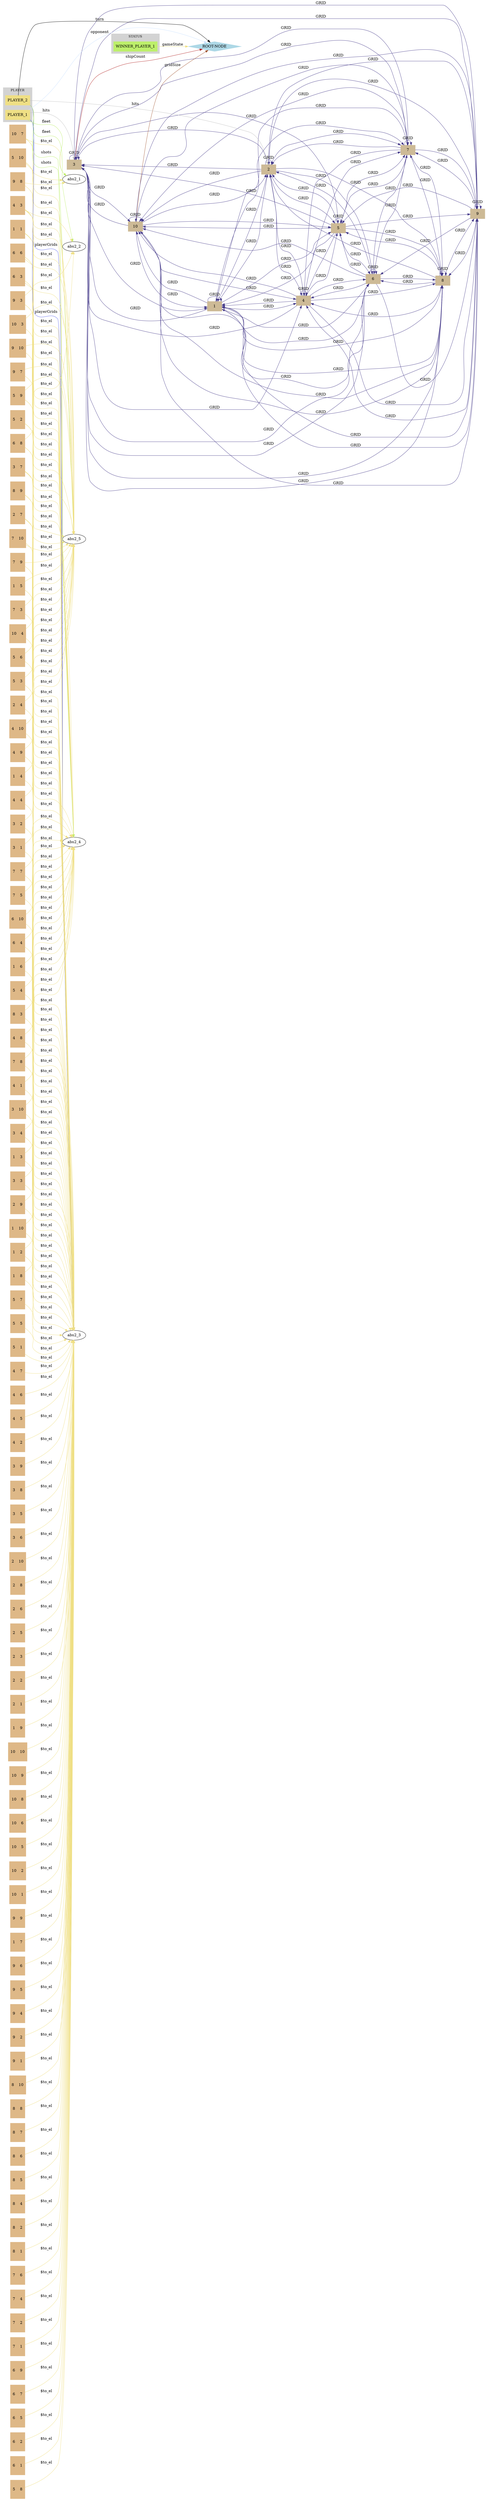 digraph state {
 graph [fontsize=12]
rankdir=LR;
"3" -> "ROOT-NODE" [label = "shipCount", color = "firebrick"];
"10" -> "ROOT-NODE" [label = "gridSize", color = "sienna"];
"10" -> "10" [label = "GRID", color = "SlateBlue4"];
"10" -> "9" [label = "GRID", color = "SlateBlue4"];
"10" -> "8" [label = "GRID", color = "SlateBlue4"];
"10" -> "7" [label = "GRID", color = "SlateBlue4"];
"10" -> "6" [label = "GRID", color = "SlateBlue4"];
"10" -> "5" [label = "GRID", color = "SlateBlue4"];
"10" -> "4" [label = "GRID", color = "SlateBlue4"];
"10" -> "3" [label = "GRID", color = "SlateBlue4"];
"10" -> "2" [label = "GRID", color = "SlateBlue4"];
"10" -> "1" [label = "GRID", color = "SlateBlue4"];
"9" -> "10" [label = "GRID", color = "SlateBlue4"];
"9" -> "9" [label = "GRID", color = "SlateBlue4"];
"9" -> "8" [label = "GRID", color = "SlateBlue4"];
"9" -> "7" [label = "GRID", color = "SlateBlue4"];
"9" -> "6" [label = "GRID", color = "SlateBlue4"];
"9" -> "5" [label = "GRID", color = "SlateBlue4"];
"9" -> "4" [label = "GRID", color = "SlateBlue4"];
"9" -> "3" [label = "GRID", color = "SlateBlue4"];
"9" -> "2" [label = "GRID", color = "SlateBlue4"];
"9" -> "1" [label = "GRID", color = "SlateBlue4"];
"8" -> "10" [label = "GRID", color = "SlateBlue4"];
"8" -> "9" [label = "GRID", color = "SlateBlue4"];
"8" -> "8" [label = "GRID", color = "SlateBlue4"];
"8" -> "7" [label = "GRID", color = "SlateBlue4"];
"8" -> "6" [label = "GRID", color = "SlateBlue4"];
"8" -> "5" [label = "GRID", color = "SlateBlue4"];
"8" -> "4" [label = "GRID", color = "SlateBlue4"];
"8" -> "3" [label = "GRID", color = "SlateBlue4"];
"8" -> "2" [label = "GRID", color = "SlateBlue4"];
"8" -> "1" [label = "GRID", color = "SlateBlue4"];
"7" -> "10" [label = "GRID", color = "SlateBlue4"];
"7" -> "9" [label = "GRID", color = "SlateBlue4"];
"7" -> "8" [label = "GRID", color = "SlateBlue4"];
"7" -> "7" [label = "GRID", color = "SlateBlue4"];
"7" -> "6" [label = "GRID", color = "SlateBlue4"];
"7" -> "5" [label = "GRID", color = "SlateBlue4"];
"7" -> "4" [label = "GRID", color = "SlateBlue4"];
"7" -> "3" [label = "GRID", color = "SlateBlue4"];
"7" -> "2" [label = "GRID", color = "SlateBlue4"];
"7" -> "1" [label = "GRID", color = "SlateBlue4"];
"6" -> "10" [label = "GRID", color = "SlateBlue4"];
"6" -> "9" [label = "GRID", color = "SlateBlue4"];
"6" -> "8" [label = "GRID", color = "SlateBlue4"];
"6" -> "7" [label = "GRID", color = "SlateBlue4"];
"6" -> "6" [label = "GRID", color = "SlateBlue4"];
"6" -> "5" [label = "GRID", color = "SlateBlue4"];
"6" -> "4" [label = "GRID", color = "SlateBlue4"];
"6" -> "3" [label = "GRID", color = "SlateBlue4"];
"6" -> "2" [label = "GRID", color = "SlateBlue4"];
"6" -> "1" [label = "GRID", color = "SlateBlue4"];
"5" -> "10" [label = "GRID", color = "SlateBlue4"];
"5" -> "9" [label = "GRID", color = "SlateBlue4"];
"5" -> "8" [label = "GRID", color = "SlateBlue4"];
"5" -> "7" [label = "GRID", color = "SlateBlue4"];
"5" -> "6" [label = "GRID", color = "SlateBlue4"];
"5" -> "5" [label = "GRID", color = "SlateBlue4"];
"5" -> "4" [label = "GRID", color = "SlateBlue4"];
"5" -> "3" [label = "GRID", color = "SlateBlue4"];
"5" -> "2" [label = "GRID", color = "SlateBlue4"];
"5" -> "1" [label = "GRID", color = "SlateBlue4"];
"4" -> "10" [label = "GRID", color = "SlateBlue4"];
"4" -> "9" [label = "GRID", color = "SlateBlue4"];
"4" -> "8" [label = "GRID", color = "SlateBlue4"];
"4" -> "7" [label = "GRID", color = "SlateBlue4"];
"4" -> "6" [label = "GRID", color = "SlateBlue4"];
"4" -> "5" [label = "GRID", color = "SlateBlue4"];
"4" -> "4" [label = "GRID", color = "SlateBlue4"];
"4" -> "3" [label = "GRID", color = "SlateBlue4"];
"4" -> "2" [label = "GRID", color = "SlateBlue4"];
"4" -> "1" [label = "GRID", color = "SlateBlue4"];
"3" -> "10" [label = "GRID", color = "SlateBlue4"];
"3" -> "9" [label = "GRID", color = "SlateBlue4"];
"3" -> "8" [label = "GRID", color = "SlateBlue4"];
"3" -> "7" [label = "GRID", color = "SlateBlue4"];
"3" -> "6" [label = "GRID", color = "SlateBlue4"];
"3" -> "5" [label = "GRID", color = "SlateBlue4"];
"3" -> "4" [label = "GRID", color = "SlateBlue4"];
"3" -> "3" [label = "GRID", color = "SlateBlue4"];
"3" -> "2" [label = "GRID", color = "SlateBlue4"];
"3" -> "1" [label = "GRID", color = "SlateBlue4"];
"2" -> "10" [label = "GRID", color = "SlateBlue4"];
"2" -> "9" [label = "GRID", color = "SlateBlue4"];
"2" -> "8" [label = "GRID", color = "SlateBlue4"];
"2" -> "7" [label = "GRID", color = "SlateBlue4"];
"2" -> "6" [label = "GRID", color = "SlateBlue4"];
"2" -> "5" [label = "GRID", color = "SlateBlue4"];
"2" -> "4" [label = "GRID", color = "SlateBlue4"];
"2" -> "3" [label = "GRID", color = "SlateBlue4"];
"2" -> "2" [label = "GRID", color = "SlateBlue4"];
"2" -> "1" [label = "GRID", color = "SlateBlue4"];
"1" -> "10" [label = "GRID", color = "SlateBlue4"];
"1" -> "9" [label = "GRID", color = "SlateBlue4"];
"1" -> "8" [label = "GRID", color = "SlateBlue4"];
"1" -> "7" [label = "GRID", color = "SlateBlue4"];
"1" -> "6" [label = "GRID", color = "SlateBlue4"];
"1" -> "5" [label = "GRID", color = "SlateBlue4"];
"1" -> "4" [label = "GRID", color = "SlateBlue4"];
"1" -> "3" [label = "GRID", color = "SlateBlue4"];
"1" -> "2" [label = "GRID", color = "SlateBlue4"];
"1" -> "1" [label = "GRID", color = "SlateBlue4"];
"PLAYER_2" -> "ROOT-NODE" [label = "turn", color = "black"];
"(10\|-\>7)" -> "abs2_5" [label = "$to_el", color = "#efdf84"];
"(10\|-\>4)" -> "abs2_5" [label = "$to_el", color = "#efdf84"];
"(10\|-\>3)" -> "abs2_5" [label = "$to_el", color = "#efdf84"];
"(9\|-\>10)" -> "abs2_5" [label = "$to_el", color = "#efdf84"];
"(9\|-\>7)" -> "abs2_5" [label = "$to_el", color = "#efdf84"];
"(8\|-\>9)" -> "abs2_5" [label = "$to_el", color = "#efdf84"];
"(7\|-\>10)" -> "abs2_5" [label = "$to_el", color = "#efdf84"];
"(7\|-\>9)" -> "abs2_5" [label = "$to_el", color = "#efdf84"];
"(7\|-\>3)" -> "abs2_5" [label = "$to_el", color = "#efdf84"];
"(6\|-\>6)" -> "abs2_5" [label = "$to_el", color = "#efdf84"];
"(6\|-\>3)" -> "abs2_5" [label = "$to_el", color = "#efdf84"];
"(5\|-\>10)" -> "abs2_5" [label = "$to_el", color = "#efdf84"];
"(5\|-\>9)" -> "abs2_5" [label = "$to_el", color = "#efdf84"];
"(5\|-\>6)" -> "abs2_5" [label = "$to_el", color = "#efdf84"];
"(5\|-\>3)" -> "abs2_5" [label = "$to_el", color = "#efdf84"];
"(5\|-\>2)" -> "abs2_5" [label = "$to_el", color = "#efdf84"];
"(4\|-\>10)" -> "abs2_5" [label = "$to_el", color = "#efdf84"];
"(4\|-\>9)" -> "abs2_5" [label = "$to_el", color = "#efdf84"];
"(4\|-\>4)" -> "abs2_5" [label = "$to_el", color = "#efdf84"];
"(4\|-\>3)" -> "abs2_5" [label = "$to_el", color = "#efdf84"];
"(3\|-\>7)" -> "abs2_5" [label = "$to_el", color = "#efdf84"];
"(3\|-\>2)" -> "abs2_5" [label = "$to_el", color = "#efdf84"];
"(3\|-\>1)" -> "abs2_5" [label = "$to_el", color = "#efdf84"];
"(2\|-\>7)" -> "abs2_5" [label = "$to_el", color = "#efdf84"];
"(2\|-\>4)" -> "abs2_5" [label = "$to_el", color = "#efdf84"];
"(1\|-\>5)" -> "abs2_5" [label = "$to_el", color = "#efdf84"];
"(1\|-\>4)" -> "abs2_5" [label = "$to_el", color = "#efdf84"];
"(1\|-\>1)" -> "abs2_5" [label = "$to_el", color = "#efdf84"];
"PLAYER_2" -> "abs2_5" [label = "shots", color = "#bdef6b"];
"(9\|-\>3)" -> "abs2_4" [label = "$to_el", color = "#efdf84"];
"(8\|-\>3)" -> "abs2_4" [label = "$to_el", color = "#efdf84"];
"(7\|-\>8)" -> "abs2_4" [label = "$to_el", color = "#efdf84"];
"(7\|-\>7)" -> "abs2_4" [label = "$to_el", color = "#efdf84"];
"(7\|-\>5)" -> "abs2_4" [label = "$to_el", color = "#efdf84"];
"(6\|-\>10)" -> "abs2_4" [label = "$to_el", color = "#efdf84"];
"(6\|-\>8)" -> "abs2_4" [label = "$to_el", color = "#efdf84"];
"(6\|-\>6)" -> "abs2_4" [label = "$to_el", color = "#efdf84"];
"(6\|-\>4)" -> "abs2_4" [label = "$to_el", color = "#efdf84"];
"(6\|-\>3)" -> "abs2_4" [label = "$to_el", color = "#efdf84"];
"(5\|-\>9)" -> "abs2_4" [label = "$to_el", color = "#efdf84"];
"(5\|-\>4)" -> "abs2_4" [label = "$to_el", color = "#efdf84"];
"(5\|-\>2)" -> "abs2_4" [label = "$to_el", color = "#efdf84"];
"(4\|-\>8)" -> "abs2_4" [label = "$to_el", color = "#efdf84"];
"(4\|-\>3)" -> "abs2_4" [label = "$to_el", color = "#efdf84"];
"(4\|-\>1)" -> "abs2_4" [label = "$to_el", color = "#efdf84"];
"(3\|-\>10)" -> "abs2_4" [label = "$to_el", color = "#efdf84"];
"(3\|-\>7)" -> "abs2_4" [label = "$to_el", color = "#efdf84"];
"(3\|-\>4)" -> "abs2_4" [label = "$to_el", color = "#efdf84"];
"(3\|-\>3)" -> "abs2_4" [label = "$to_el", color = "#efdf84"];
"(2\|-\>9)" -> "abs2_4" [label = "$to_el", color = "#efdf84"];
"(2\|-\>7)" -> "abs2_4" [label = "$to_el", color = "#efdf84"];
"(1\|-\>10)" -> "abs2_4" [label = "$to_el", color = "#efdf84"];
"(1\|-\>8)" -> "abs2_4" [label = "$to_el", color = "#efdf84"];
"(1\|-\>6)" -> "abs2_4" [label = "$to_el", color = "#efdf84"];
"(1\|-\>5)" -> "abs2_4" [label = "$to_el", color = "#efdf84"];
"(1\|-\>3)" -> "abs2_4" [label = "$to_el", color = "#efdf84"];
"(1\|-\>2)" -> "abs2_4" [label = "$to_el", color = "#efdf84"];
"(1\|-\>1)" -> "abs2_4" [label = "$to_el", color = "#efdf84"];
"PLAYER_1" -> "abs2_4" [label = "shots", color = "#bdef6b"];
"PLAYER_2" -> "abs2_3" [label = "playerGrids", color = "#5863ee"];
"(10\|-\>10)" -> "abs2_3" [label = "$to_el", color = "#efdf84"];
"(10\|-\>9)" -> "abs2_3" [label = "$to_el", color = "#efdf84"];
"(10\|-\>8)" -> "abs2_3" [label = "$to_el", color = "#efdf84"];
"(10\|-\>7)" -> "abs2_3" [label = "$to_el", color = "#efdf84"];
"(10\|-\>6)" -> "abs2_3" [label = "$to_el", color = "#efdf84"];
"(10\|-\>5)" -> "abs2_3" [label = "$to_el", color = "#efdf84"];
"(10\|-\>4)" -> "abs2_3" [label = "$to_el", color = "#efdf84"];
"(10\|-\>3)" -> "abs2_3" [label = "$to_el", color = "#efdf84"];
"(10\|-\>2)" -> "abs2_3" [label = "$to_el", color = "#efdf84"];
"(10\|-\>1)" -> "abs2_3" [label = "$to_el", color = "#efdf84"];
"(9\|-\>10)" -> "abs2_3" [label = "$to_el", color = "#efdf84"];
"(9\|-\>9)" -> "abs2_3" [label = "$to_el", color = "#efdf84"];
"(9\|-\>8)" -> "abs2_3" [label = "$to_el", color = "#efdf84"];
"(9\|-\>7)" -> "abs2_3" [label = "$to_el", color = "#efdf84"];
"(9\|-\>6)" -> "abs2_3" [label = "$to_el", color = "#efdf84"];
"(9\|-\>5)" -> "abs2_3" [label = "$to_el", color = "#efdf84"];
"(9\|-\>4)" -> "abs2_3" [label = "$to_el", color = "#efdf84"];
"(9\|-\>3)" -> "abs2_3" [label = "$to_el", color = "#efdf84"];
"(9\|-\>2)" -> "abs2_3" [label = "$to_el", color = "#efdf84"];
"(9\|-\>1)" -> "abs2_3" [label = "$to_el", color = "#efdf84"];
"(8\|-\>10)" -> "abs2_3" [label = "$to_el", color = "#efdf84"];
"(8\|-\>9)" -> "abs2_3" [label = "$to_el", color = "#efdf84"];
"(8\|-\>8)" -> "abs2_3" [label = "$to_el", color = "#efdf84"];
"(8\|-\>7)" -> "abs2_3" [label = "$to_el", color = "#efdf84"];
"(8\|-\>6)" -> "abs2_3" [label = "$to_el", color = "#efdf84"];
"(8\|-\>5)" -> "abs2_3" [label = "$to_el", color = "#efdf84"];
"(8\|-\>4)" -> "abs2_3" [label = "$to_el", color = "#efdf84"];
"(8\|-\>3)" -> "abs2_3" [label = "$to_el", color = "#efdf84"];
"(8\|-\>2)" -> "abs2_3" [label = "$to_el", color = "#efdf84"];
"(8\|-\>1)" -> "abs2_3" [label = "$to_el", color = "#efdf84"];
"(7\|-\>10)" -> "abs2_3" [label = "$to_el", color = "#efdf84"];
"(7\|-\>9)" -> "abs2_3" [label = "$to_el", color = "#efdf84"];
"(7\|-\>8)" -> "abs2_3" [label = "$to_el", color = "#efdf84"];
"(7\|-\>7)" -> "abs2_3" [label = "$to_el", color = "#efdf84"];
"(7\|-\>6)" -> "abs2_3" [label = "$to_el", color = "#efdf84"];
"(7\|-\>5)" -> "abs2_3" [label = "$to_el", color = "#efdf84"];
"(7\|-\>4)" -> "abs2_3" [label = "$to_el", color = "#efdf84"];
"(7\|-\>3)" -> "abs2_3" [label = "$to_el", color = "#efdf84"];
"(7\|-\>2)" -> "abs2_3" [label = "$to_el", color = "#efdf84"];
"(7\|-\>1)" -> "abs2_3" [label = "$to_el", color = "#efdf84"];
"(6\|-\>10)" -> "abs2_3" [label = "$to_el", color = "#efdf84"];
"(6\|-\>9)" -> "abs2_3" [label = "$to_el", color = "#efdf84"];
"(6\|-\>8)" -> "abs2_3" [label = "$to_el", color = "#efdf84"];
"(6\|-\>7)" -> "abs2_3" [label = "$to_el", color = "#efdf84"];
"(6\|-\>6)" -> "abs2_3" [label = "$to_el", color = "#efdf84"];
"(6\|-\>5)" -> "abs2_3" [label = "$to_el", color = "#efdf84"];
"(6\|-\>4)" -> "abs2_3" [label = "$to_el", color = "#efdf84"];
"(6\|-\>3)" -> "abs2_3" [label = "$to_el", color = "#efdf84"];
"(6\|-\>2)" -> "abs2_3" [label = "$to_el", color = "#efdf84"];
"(6\|-\>1)" -> "abs2_3" [label = "$to_el", color = "#efdf84"];
"(5\|-\>10)" -> "abs2_3" [label = "$to_el", color = "#efdf84"];
"(5\|-\>9)" -> "abs2_3" [label = "$to_el", color = "#efdf84"];
"(5\|-\>8)" -> "abs2_3" [label = "$to_el", color = "#efdf84"];
"(5\|-\>7)" -> "abs2_3" [label = "$to_el", color = "#efdf84"];
"(5\|-\>6)" -> "abs2_3" [label = "$to_el", color = "#efdf84"];
"(5\|-\>5)" -> "abs2_3" [label = "$to_el", color = "#efdf84"];
"(5\|-\>4)" -> "abs2_3" [label = "$to_el", color = "#efdf84"];
"(5\|-\>3)" -> "abs2_3" [label = "$to_el", color = "#efdf84"];
"(5\|-\>2)" -> "abs2_3" [label = "$to_el", color = "#efdf84"];
"(5\|-\>1)" -> "abs2_3" [label = "$to_el", color = "#efdf84"];
"(4\|-\>10)" -> "abs2_3" [label = "$to_el", color = "#efdf84"];
"(4\|-\>9)" -> "abs2_3" [label = "$to_el", color = "#efdf84"];
"(4\|-\>8)" -> "abs2_3" [label = "$to_el", color = "#efdf84"];
"(4\|-\>7)" -> "abs2_3" [label = "$to_el", color = "#efdf84"];
"(4\|-\>6)" -> "abs2_3" [label = "$to_el", color = "#efdf84"];
"(4\|-\>5)" -> "abs2_3" [label = "$to_el", color = "#efdf84"];
"(4\|-\>4)" -> "abs2_3" [label = "$to_el", color = "#efdf84"];
"(4\|-\>3)" -> "abs2_3" [label = "$to_el", color = "#efdf84"];
"(4\|-\>2)" -> "abs2_3" [label = "$to_el", color = "#efdf84"];
"(4\|-\>1)" -> "abs2_3" [label = "$to_el", color = "#efdf84"];
"(3\|-\>10)" -> "abs2_3" [label = "$to_el", color = "#efdf84"];
"(3\|-\>9)" -> "abs2_3" [label = "$to_el", color = "#efdf84"];
"(3\|-\>8)" -> "abs2_3" [label = "$to_el", color = "#efdf84"];
"(3\|-\>7)" -> "abs2_3" [label = "$to_el", color = "#efdf84"];
"(3\|-\>6)" -> "abs2_3" [label = "$to_el", color = "#efdf84"];
"(3\|-\>5)" -> "abs2_3" [label = "$to_el", color = "#efdf84"];
"(3\|-\>4)" -> "abs2_3" [label = "$to_el", color = "#efdf84"];
"(3\|-\>3)" -> "abs2_3" [label = "$to_el", color = "#efdf84"];
"(3\|-\>2)" -> "abs2_3" [label = "$to_el", color = "#efdf84"];
"(3\|-\>1)" -> "abs2_3" [label = "$to_el", color = "#efdf84"];
"(2\|-\>10)" -> "abs2_3" [label = "$to_el", color = "#efdf84"];
"(2\|-\>9)" -> "abs2_3" [label = "$to_el", color = "#efdf84"];
"(2\|-\>8)" -> "abs2_3" [label = "$to_el", color = "#efdf84"];
"(2\|-\>7)" -> "abs2_3" [label = "$to_el", color = "#efdf84"];
"(2\|-\>6)" -> "abs2_3" [label = "$to_el", color = "#efdf84"];
"(2\|-\>5)" -> "abs2_3" [label = "$to_el", color = "#efdf84"];
"(2\|-\>4)" -> "abs2_3" [label = "$to_el", color = "#efdf84"];
"(2\|-\>3)" -> "abs2_3" [label = "$to_el", color = "#efdf84"];
"(2\|-\>2)" -> "abs2_3" [label = "$to_el", color = "#efdf84"];
"(2\|-\>1)" -> "abs2_3" [label = "$to_el", color = "#efdf84"];
"(1\|-\>10)" -> "abs2_3" [label = "$to_el", color = "#efdf84"];
"(1\|-\>9)" -> "abs2_3" [label = "$to_el", color = "#efdf84"];
"(1\|-\>8)" -> "abs2_3" [label = "$to_el", color = "#efdf84"];
"(1\|-\>7)" -> "abs2_3" [label = "$to_el", color = "#efdf84"];
"(1\|-\>6)" -> "abs2_3" [label = "$to_el", color = "#efdf84"];
"(1\|-\>5)" -> "abs2_3" [label = "$to_el", color = "#efdf84"];
"(1\|-\>4)" -> "abs2_3" [label = "$to_el", color = "#efdf84"];
"(1\|-\>3)" -> "abs2_3" [label = "$to_el", color = "#efdf84"];
"(1\|-\>2)" -> "abs2_3" [label = "$to_el", color = "#efdf84"];
"(1\|-\>1)" -> "abs2_3" [label = "$to_el", color = "#efdf84"];
"PLAYER_1" -> "abs2_3" [label = "playerGrids", color = "#5863ee"];
"PLAYER_1" -> "ROOT-NODE" [label = "opponent", color = "LightSteelBlue1"];
"PLAYER_2" -> "2" [label = "hits", color = "gray"];
"PLAYER_1" -> "3" [label = "hits", color = "gray"];
"WINNER_PLAYER_1" -> "ROOT-NODE" [label = "gameState", color = "#efdf84"];
"(9\|-\>3)" -> "abs2_2" [label = "$to_el", color = "#efdf84"];
"(6\|-\>8)" -> "abs2_2" [label = "$to_el", color = "#efdf84"];
"(4\|-\>3)" -> "abs2_2" [label = "$to_el", color = "#efdf84"];
"PLAYER_2" -> "abs2_2" [label = "fleet", color = "#bdef6b"];
"(10\|-\>7)" -> "abs2_1" [label = "$to_el", color = "#efdf84"];
"(9\|-\>8)" -> "abs2_1" [label = "$to_el", color = "#efdf84"];
"(5\|-\>10)" -> "abs2_1" [label = "$to_el", color = "#efdf84"];
"PLAYER_1" -> "abs2_1" [label = "fleet", color = "#bdef6b"];
"3" [color = "wheat3", style = "filled, solid", shape = "box"]
"ROOT-NODE" [color = "lightblue", style = "filled, solid", shape = "diamond"]
"10" [color = "wheat3", style = "filled, solid", shape = "box"]
"9" [color = "wheat3", style = "filled, solid", shape = "box"]
"8" [color = "wheat3", style = "filled, solid", shape = "box"]
"7" [color = "wheat3", style = "filled, solid", shape = "box"]
"6" [color = "wheat3", style = "filled, solid", shape = "box"]
"5" [color = "wheat3", style = "filled, solid", shape = "box"]
"4" [color = "wheat3", style = "filled, solid", shape = "box"]
"2" [color = "wheat3", style = "filled, solid", shape = "box"]
"1" [color = "wheat3", style = "filled, solid", shape = "box"]
"PLAYER_2" [color = "#efdf84", style = "filled, solid", shape = "box"]
"(10\|-\>7)" [shape=record, label="|{  { 10 } | { 7 }  }|", color = "burlywood", style = "filled, solid"]
"(10\|-\>4)" [shape=record, label="|{  { 10 } | { 4 }  }|", color = "burlywood", style = "filled, solid"]
"(10\|-\>3)" [shape=record, label="|{  { 10 } | { 3 }  }|", color = "burlywood", style = "filled, solid"]
"(9\|-\>10)" [shape=record, label="|{  { 9 } | { 10 }  }|", color = "burlywood", style = "filled, solid"]
"(9\|-\>7)" [shape=record, label="|{  { 9 } | { 7 }  }|", color = "burlywood", style = "filled, solid"]
"(8\|-\>9)" [shape=record, label="|{  { 8 } | { 9 }  }|", color = "burlywood", style = "filled, solid"]
"(7\|-\>10)" [shape=record, label="|{  { 7 } | { 10 }  }|", color = "burlywood", style = "filled, solid"]
"(7\|-\>9)" [shape=record, label="|{  { 7 } | { 9 }  }|", color = "burlywood", style = "filled, solid"]
"(7\|-\>3)" [shape=record, label="|{  { 7 } | { 3 }  }|", color = "burlywood", style = "filled, solid"]
"(6\|-\>6)" [shape=record, label="|{  { 6 } | { 6 }  }|", color = "burlywood", style = "filled, solid"]
"(6\|-\>3)" [shape=record, label="|{  { 6 } | { 3 }  }|", color = "burlywood", style = "filled, solid"]
"(5\|-\>10)" [shape=record, label="|{  { 5 } | { 10 }  }|", color = "burlywood", style = "filled, solid"]
"(5\|-\>9)" [shape=record, label="|{  { 5 } | { 9 }  }|", color = "burlywood", style = "filled, solid"]
"(5\|-\>6)" [shape=record, label="|{  { 5 } | { 6 }  }|", color = "burlywood", style = "filled, solid"]
"(5\|-\>3)" [shape=record, label="|{  { 5 } | { 3 }  }|", color = "burlywood", style = "filled, solid"]
"(5\|-\>2)" [shape=record, label="|{  { 5 } | { 2 }  }|", color = "burlywood", style = "filled, solid"]
"(4\|-\>10)" [shape=record, label="|{  { 4 } | { 10 }  }|", color = "burlywood", style = "filled, solid"]
"(4\|-\>9)" [shape=record, label="|{  { 4 } | { 9 }  }|", color = "burlywood", style = "filled, solid"]
"(4\|-\>4)" [shape=record, label="|{  { 4 } | { 4 }  }|", color = "burlywood", style = "filled, solid"]
"(4\|-\>3)" [shape=record, label="|{  { 4 } | { 3 }  }|", color = "burlywood", style = "filled, solid"]
"(3\|-\>7)" [shape=record, label="|{  { 3 } | { 7 }  }|", color = "burlywood", style = "filled, solid"]
"(3\|-\>2)" [shape=record, label="|{  { 3 } | { 2 }  }|", color = "burlywood", style = "filled, solid"]
"(3\|-\>1)" [shape=record, label="|{  { 3 } | { 1 }  }|", color = "burlywood", style = "filled, solid"]
"(2\|-\>7)" [shape=record, label="|{  { 2 } | { 7 }  }|", color = "burlywood", style = "filled, solid"]
"(2\|-\>4)" [shape=record, label="|{  { 2 } | { 4 }  }|", color = "burlywood", style = "filled, solid"]
"(1\|-\>5)" [shape=record, label="|{  { 1 } | { 5 }  }|", color = "burlywood", style = "filled, solid"]
"(1\|-\>4)" [shape=record, label="|{  { 1 } | { 4 }  }|", color = "burlywood", style = "filled, solid"]
"(1\|-\>1)" [shape=record, label="|{  { 1 } | { 1 }  }|", color = "burlywood", style = "filled, solid"]
"(9\|-\>3)" [shape=record, label="|{  { 9 } | { 3 }  }|", color = "burlywood", style = "filled, solid"]
"(8\|-\>3)" [shape=record, label="|{  { 8 } | { 3 }  }|", color = "burlywood", style = "filled, solid"]
"(7\|-\>8)" [shape=record, label="|{  { 7 } | { 8 }  }|", color = "burlywood", style = "filled, solid"]
"(7\|-\>7)" [shape=record, label="|{  { 7 } | { 7 }  }|", color = "burlywood", style = "filled, solid"]
"(7\|-\>5)" [shape=record, label="|{  { 7 } | { 5 }  }|", color = "burlywood", style = "filled, solid"]
"(6\|-\>10)" [shape=record, label="|{  { 6 } | { 10 }  }|", color = "burlywood", style = "filled, solid"]
"(6\|-\>8)" [shape=record, label="|{  { 6 } | { 8 }  }|", color = "burlywood", style = "filled, solid"]
"(6\|-\>4)" [shape=record, label="|{  { 6 } | { 4 }  }|", color = "burlywood", style = "filled, solid"]
"(5\|-\>4)" [shape=record, label="|{  { 5 } | { 4 }  }|", color = "burlywood", style = "filled, solid"]
"(4\|-\>8)" [shape=record, label="|{  { 4 } | { 8 }  }|", color = "burlywood", style = "filled, solid"]
"(4\|-\>1)" [shape=record, label="|{  { 4 } | { 1 }  }|", color = "burlywood", style = "filled, solid"]
"(3\|-\>10)" [shape=record, label="|{  { 3 } | { 10 }  }|", color = "burlywood", style = "filled, solid"]
"(3\|-\>4)" [shape=record, label="|{  { 3 } | { 4 }  }|", color = "burlywood", style = "filled, solid"]
"(3\|-\>3)" [shape=record, label="|{  { 3 } | { 3 }  }|", color = "burlywood", style = "filled, solid"]
"(2\|-\>9)" [shape=record, label="|{  { 2 } | { 9 }  }|", color = "burlywood", style = "filled, solid"]
"(1\|-\>10)" [shape=record, label="|{  { 1 } | { 10 }  }|", color = "burlywood", style = "filled, solid"]
"(1\|-\>8)" [shape=record, label="|{  { 1 } | { 8 }  }|", color = "burlywood", style = "filled, solid"]
"(1\|-\>6)" [shape=record, label="|{  { 1 } | { 6 }  }|", color = "burlywood", style = "filled, solid"]
"(1\|-\>3)" [shape=record, label="|{  { 1 } | { 3 }  }|", color = "burlywood", style = "filled, solid"]
"(1\|-\>2)" [shape=record, label="|{  { 1 } | { 2 }  }|", color = "burlywood", style = "filled, solid"]
"PLAYER_1" [color = "#efdf84", style = "filled, solid", shape = "box"]
"(10\|-\>10)" [shape=record, label="|{  { 10 } | { 10 }  }|", color = "burlywood", style = "filled, solid"]
"(10\|-\>9)" [shape=record, label="|{  { 10 } | { 9 }  }|", color = "burlywood", style = "filled, solid"]
"(10\|-\>8)" [shape=record, label="|{  { 10 } | { 8 }  }|", color = "burlywood", style = "filled, solid"]
"(10\|-\>6)" [shape=record, label="|{  { 10 } | { 6 }  }|", color = "burlywood", style = "filled, solid"]
"(10\|-\>5)" [shape=record, label="|{  { 10 } | { 5 }  }|", color = "burlywood", style = "filled, solid"]
"(10\|-\>2)" [shape=record, label="|{  { 10 } | { 2 }  }|", color = "burlywood", style = "filled, solid"]
"(10\|-\>1)" [shape=record, label="|{  { 10 } | { 1 }  }|", color = "burlywood", style = "filled, solid"]
"(9\|-\>9)" [shape=record, label="|{  { 9 } | { 9 }  }|", color = "burlywood", style = "filled, solid"]
"(9\|-\>8)" [shape=record, label="|{  { 9 } | { 8 }  }|", color = "burlywood", style = "filled, solid"]
"(9\|-\>6)" [shape=record, label="|{  { 9 } | { 6 }  }|", color = "burlywood", style = "filled, solid"]
"(9\|-\>5)" [shape=record, label="|{  { 9 } | { 5 }  }|", color = "burlywood", style = "filled, solid"]
"(9\|-\>4)" [shape=record, label="|{  { 9 } | { 4 }  }|", color = "burlywood", style = "filled, solid"]
"(9\|-\>2)" [shape=record, label="|{  { 9 } | { 2 }  }|", color = "burlywood", style = "filled, solid"]
"(9\|-\>1)" [shape=record, label="|{  { 9 } | { 1 }  }|", color = "burlywood", style = "filled, solid"]
"(8\|-\>10)" [shape=record, label="|{  { 8 } | { 10 }  }|", color = "burlywood", style = "filled, solid"]
"(8\|-\>8)" [shape=record, label="|{  { 8 } | { 8 }  }|", color = "burlywood", style = "filled, solid"]
"(8\|-\>7)" [shape=record, label="|{  { 8 } | { 7 }  }|", color = "burlywood", style = "filled, solid"]
"(8\|-\>6)" [shape=record, label="|{  { 8 } | { 6 }  }|", color = "burlywood", style = "filled, solid"]
"(8\|-\>5)" [shape=record, label="|{  { 8 } | { 5 }  }|", color = "burlywood", style = "filled, solid"]
"(8\|-\>4)" [shape=record, label="|{  { 8 } | { 4 }  }|", color = "burlywood", style = "filled, solid"]
"(8\|-\>2)" [shape=record, label="|{  { 8 } | { 2 }  }|", color = "burlywood", style = "filled, solid"]
"(8\|-\>1)" [shape=record, label="|{  { 8 } | { 1 }  }|", color = "burlywood", style = "filled, solid"]
"(7\|-\>6)" [shape=record, label="|{  { 7 } | { 6 }  }|", color = "burlywood", style = "filled, solid"]
"(7\|-\>4)" [shape=record, label="|{  { 7 } | { 4 }  }|", color = "burlywood", style = "filled, solid"]
"(7\|-\>2)" [shape=record, label="|{  { 7 } | { 2 }  }|", color = "burlywood", style = "filled, solid"]
"(7\|-\>1)" [shape=record, label="|{  { 7 } | { 1 }  }|", color = "burlywood", style = "filled, solid"]
"(6\|-\>9)" [shape=record, label="|{  { 6 } | { 9 }  }|", color = "burlywood", style = "filled, solid"]
"(6\|-\>7)" [shape=record, label="|{  { 6 } | { 7 }  }|", color = "burlywood", style = "filled, solid"]
"(6\|-\>5)" [shape=record, label="|{  { 6 } | { 5 }  }|", color = "burlywood", style = "filled, solid"]
"(6\|-\>2)" [shape=record, label="|{  { 6 } | { 2 }  }|", color = "burlywood", style = "filled, solid"]
"(6\|-\>1)" [shape=record, label="|{  { 6 } | { 1 }  }|", color = "burlywood", style = "filled, solid"]
"(5\|-\>8)" [shape=record, label="|{  { 5 } | { 8 }  }|", color = "burlywood", style = "filled, solid"]
"(5\|-\>7)" [shape=record, label="|{  { 5 } | { 7 }  }|", color = "burlywood", style = "filled, solid"]
"(5\|-\>5)" [shape=record, label="|{  { 5 } | { 5 }  }|", color = "burlywood", style = "filled, solid"]
"(5\|-\>1)" [shape=record, label="|{  { 5 } | { 1 }  }|", color = "burlywood", style = "filled, solid"]
"(4\|-\>7)" [shape=record, label="|{  { 4 } | { 7 }  }|", color = "burlywood", style = "filled, solid"]
"(4\|-\>6)" [shape=record, label="|{  { 4 } | { 6 }  }|", color = "burlywood", style = "filled, solid"]
"(4\|-\>5)" [shape=record, label="|{  { 4 } | { 5 }  }|", color = "burlywood", style = "filled, solid"]
"(4\|-\>2)" [shape=record, label="|{  { 4 } | { 2 }  }|", color = "burlywood", style = "filled, solid"]
"(3\|-\>9)" [shape=record, label="|{  { 3 } | { 9 }  }|", color = "burlywood", style = "filled, solid"]
"(3\|-\>8)" [shape=record, label="|{  { 3 } | { 8 }  }|", color = "burlywood", style = "filled, solid"]
"(3\|-\>6)" [shape=record, label="|{  { 3 } | { 6 }  }|", color = "burlywood", style = "filled, solid"]
"(3\|-\>5)" [shape=record, label="|{  { 3 } | { 5 }  }|", color = "burlywood", style = "filled, solid"]
"(2\|-\>10)" [shape=record, label="|{  { 2 } | { 10 }  }|", color = "burlywood", style = "filled, solid"]
"(2\|-\>8)" [shape=record, label="|{  { 2 } | { 8 }  }|", color = "burlywood", style = "filled, solid"]
"(2\|-\>6)" [shape=record, label="|{  { 2 } | { 6 }  }|", color = "burlywood", style = "filled, solid"]
"(2\|-\>5)" [shape=record, label="|{  { 2 } | { 5 }  }|", color = "burlywood", style = "filled, solid"]
"(2\|-\>3)" [shape=record, label="|{  { 2 } | { 3 }  }|", color = "burlywood", style = "filled, solid"]
"(2\|-\>2)" [shape=record, label="|{  { 2 } | { 2 }  }|", color = "burlywood", style = "filled, solid"]
"(2\|-\>1)" [shape=record, label="|{  { 2 } | { 1 }  }|", color = "burlywood", style = "filled, solid"]
"(1\|-\>9)" [shape=record, label="|{  { 1 } | { 9 }  }|", color = "burlywood", style = "filled, solid"]
"(1\|-\>7)" [shape=record, label="|{  { 1 } | { 7 }  }|", color = "burlywood", style = "filled, solid"]
"WINNER_PLAYER_1" [color = "#bdef6b", style = "filled, solid", shape = "box"]
subgraph "cluster_PLAYER" {node [style=filled,color=white]; label="PLAYER"; style=filled;color=lightgrey; PLAYER_1; PLAYER_2; }
subgraph "cluster_STATUS" {node [style=filled,color=white]; label="STATUS"; style=filled;color=lightgrey; WINNER_PLAYER_1; }
subgraph "cluster_MESSAGE" {node [style=filled,color=white]; label="MESSAGE"; style=filled;color=lightgrey; }
}
